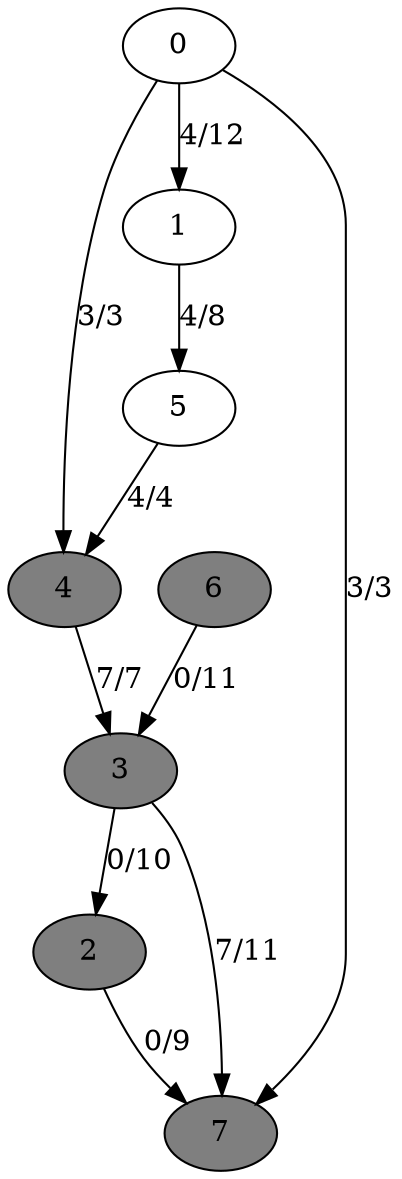 digraph G {
	0[style=filled fillcolor=grey100];
	0->1[label ="4/12"] ;
	0->4[label ="3/3"] ;
	0->7[label ="3/3"] ;
	1[style=filled fillcolor=grey100];
	1->5[label ="4/8"] ;
	2[style=filled fillcolor=grey50];
	2->7[label ="0/9"] ;
	3[style=filled fillcolor=grey50];
	3->2[label ="0/10"] ;
	3->7[label ="7/11"] ;
	4[style=filled fillcolor=grey50];
	4->3[label ="7/7"] ;
	5[style=filled fillcolor=grey100];
	5->4[label ="4/4"] ;
	6[style=filled fillcolor=grey50];
	6->3[label ="0/11"] ;
	7[style=filled fillcolor=grey50];
}

